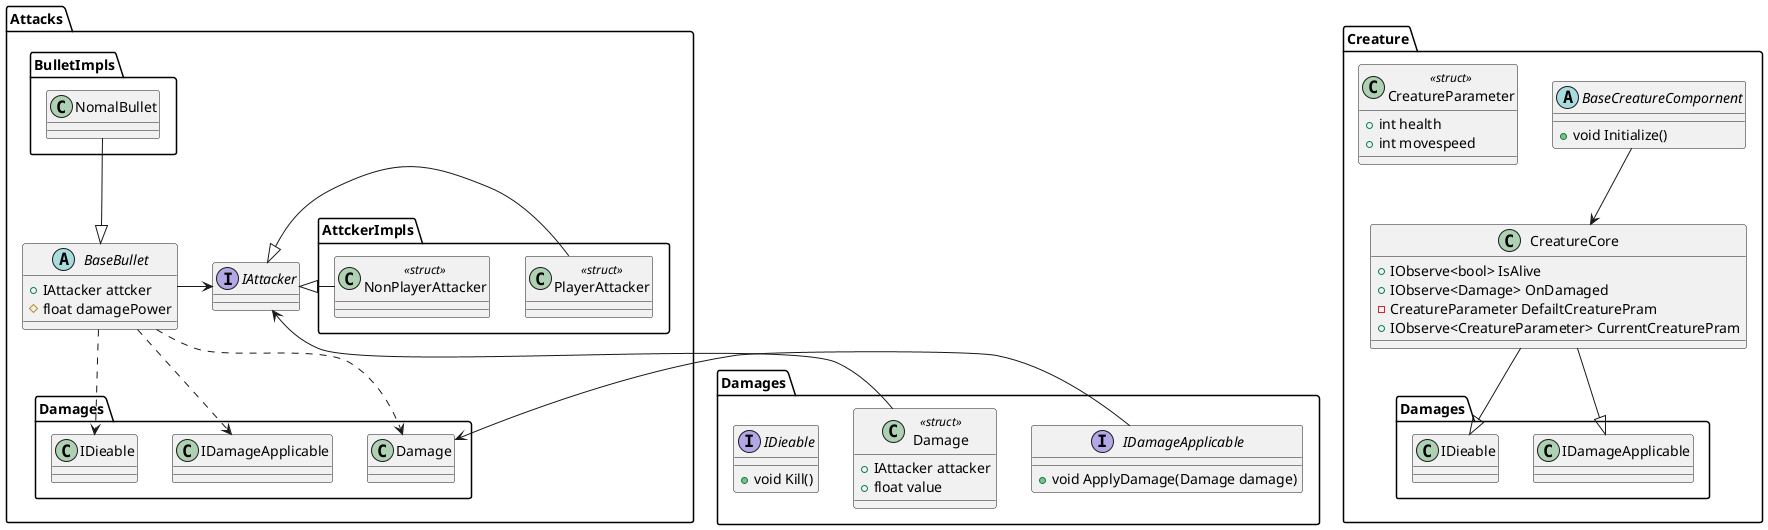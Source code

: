 @startuml

namespace Creature{
  abstract class BaseCreatureCompornent{
    + void Initialize()
  }

  class CreatureParameter<<struct>>{
    + int health
    + int movespeed
  }

  class CreatureCore{
    + IObserve<bool> IsAlive
    + IObserve<Damage> OnDamaged
    - CreatureParameter DefailtCreaturePram
    + IObserve<CreatureParameter> CurrentCreaturePram
  }

  CreatureCore --|> Damages.IDamageApplicable
  CreatureCore --|> Damages.IDieable
  BaseCreatureCompornent --> CreatureCore
}

namespace Attacks{
    interface IAttacker

    namespace AttckerImpls{

        class PlayerAttacker <<struct>>

        class NonPlayerAttacker <<struct>>

        PlayerAttacker --r|> Attacks.IAttacker
        NonPlayerAttacker --r|> Attacks.IAttacker
    }

    abstract class BaseBullet{
      + IAttacker attcker
      # float damagePower
    }
    BaseBullet -> IAttacker
    BaseBullet ..> Damages.Damage
    BaseBullet ..> Damages.IDamageApplicable
    BaseBullet ..> Damages.IDieable
    namespace BulletImpls{
        class NomalBullet

        NomalBullet --|> Attacks.BaseBullet
    }
}

namespace Damages{
    interface IDamageApplicable{
    + void ApplyDamage(Damage damage)
    }

    IDamageApplicable --l> Damage

    class Damage<<struct>>{
      + IAttacker attacker
      + float value
    }

    Damage -> Attacks.IAttacker

    interface IDieable{
        + void Kill()
    }

}

@enduml

